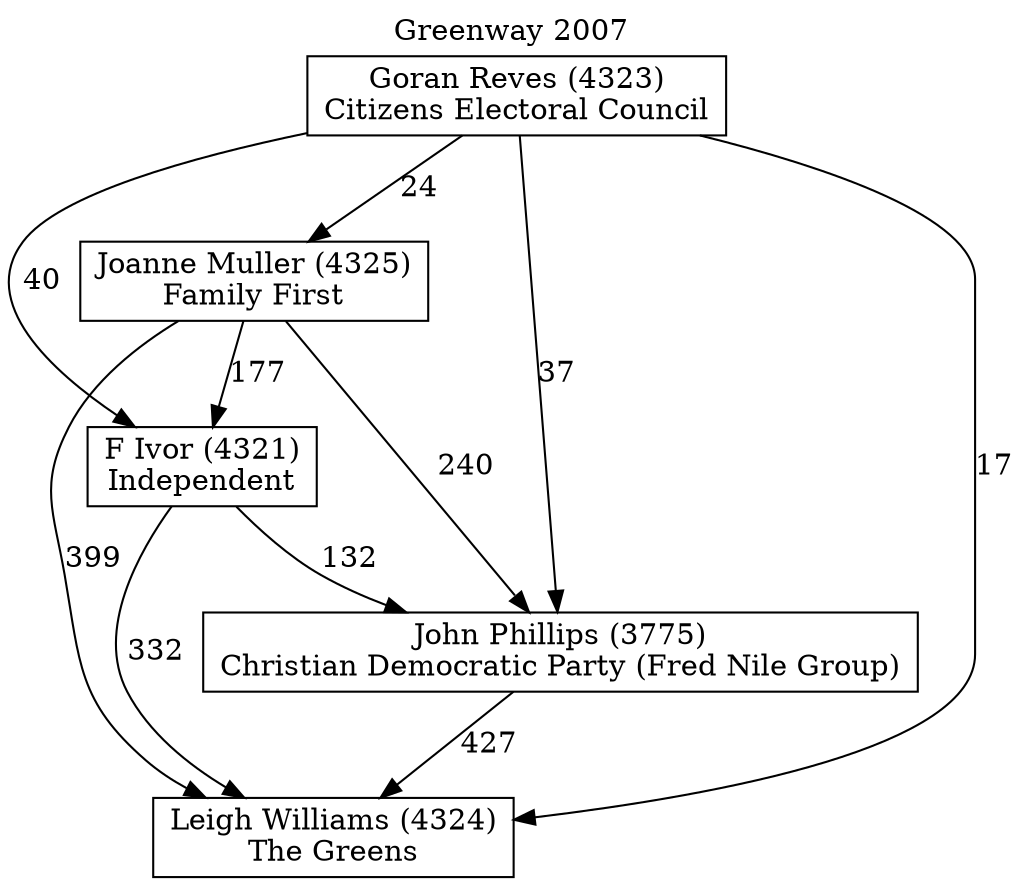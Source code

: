 // House preference flow
digraph "Leigh Williams (4324)_Greenway_2007" {
	graph [label="Greenway 2007" labelloc=t mclimit=10]
	node [shape=box]
	"Leigh Williams (4324)" [label="Leigh Williams (4324)
The Greens"]
	"John Phillips (3775)" [label="John Phillips (3775)
Christian Democratic Party (Fred Nile Group)"]
	"F Ivor (4321)" [label="F Ivor (4321)
Independent"]
	"Joanne Muller (4325)" [label="Joanne Muller (4325)
Family First"]
	"Goran Reves (4323)" [label="Goran Reves (4323)
Citizens Electoral Council"]
	"Leigh Williams (4324)" [label="Leigh Williams (4324)
The Greens"]
	"F Ivor (4321)" [label="F Ivor (4321)
Independent"]
	"Joanne Muller (4325)" [label="Joanne Muller (4325)
Family First"]
	"Goran Reves (4323)" [label="Goran Reves (4323)
Citizens Electoral Council"]
	"Leigh Williams (4324)" [label="Leigh Williams (4324)
The Greens"]
	"Joanne Muller (4325)" [label="Joanne Muller (4325)
Family First"]
	"Goran Reves (4323)" [label="Goran Reves (4323)
Citizens Electoral Council"]
	"Leigh Williams (4324)" [label="Leigh Williams (4324)
The Greens"]
	"Goran Reves (4323)" [label="Goran Reves (4323)
Citizens Electoral Council"]
	"Goran Reves (4323)" [label="Goran Reves (4323)
Citizens Electoral Council"]
	"Joanne Muller (4325)" [label="Joanne Muller (4325)
Family First"]
	"Goran Reves (4323)" [label="Goran Reves (4323)
Citizens Electoral Council"]
	"Goran Reves (4323)" [label="Goran Reves (4323)
Citizens Electoral Council"]
	"F Ivor (4321)" [label="F Ivor (4321)
Independent"]
	"Joanne Muller (4325)" [label="Joanne Muller (4325)
Family First"]
	"Goran Reves (4323)" [label="Goran Reves (4323)
Citizens Electoral Council"]
	"F Ivor (4321)" [label="F Ivor (4321)
Independent"]
	"Goran Reves (4323)" [label="Goran Reves (4323)
Citizens Electoral Council"]
	"Goran Reves (4323)" [label="Goran Reves (4323)
Citizens Electoral Council"]
	"Joanne Muller (4325)" [label="Joanne Muller (4325)
Family First"]
	"Goran Reves (4323)" [label="Goran Reves (4323)
Citizens Electoral Council"]
	"Goran Reves (4323)" [label="Goran Reves (4323)
Citizens Electoral Council"]
	"John Phillips (3775)" [label="John Phillips (3775)
Christian Democratic Party (Fred Nile Group)"]
	"F Ivor (4321)" [label="F Ivor (4321)
Independent"]
	"Joanne Muller (4325)" [label="Joanne Muller (4325)
Family First"]
	"Goran Reves (4323)" [label="Goran Reves (4323)
Citizens Electoral Council"]
	"John Phillips (3775)" [label="John Phillips (3775)
Christian Democratic Party (Fred Nile Group)"]
	"Joanne Muller (4325)" [label="Joanne Muller (4325)
Family First"]
	"Goran Reves (4323)" [label="Goran Reves (4323)
Citizens Electoral Council"]
	"John Phillips (3775)" [label="John Phillips (3775)
Christian Democratic Party (Fred Nile Group)"]
	"Goran Reves (4323)" [label="Goran Reves (4323)
Citizens Electoral Council"]
	"Goran Reves (4323)" [label="Goran Reves (4323)
Citizens Electoral Council"]
	"Joanne Muller (4325)" [label="Joanne Muller (4325)
Family First"]
	"Goran Reves (4323)" [label="Goran Reves (4323)
Citizens Electoral Council"]
	"Goran Reves (4323)" [label="Goran Reves (4323)
Citizens Electoral Council"]
	"F Ivor (4321)" [label="F Ivor (4321)
Independent"]
	"Joanne Muller (4325)" [label="Joanne Muller (4325)
Family First"]
	"Goran Reves (4323)" [label="Goran Reves (4323)
Citizens Electoral Council"]
	"F Ivor (4321)" [label="F Ivor (4321)
Independent"]
	"Goran Reves (4323)" [label="Goran Reves (4323)
Citizens Electoral Council"]
	"Goran Reves (4323)" [label="Goran Reves (4323)
Citizens Electoral Council"]
	"Joanne Muller (4325)" [label="Joanne Muller (4325)
Family First"]
	"Goran Reves (4323)" [label="Goran Reves (4323)
Citizens Electoral Council"]
	"Goran Reves (4323)" [label="Goran Reves (4323)
Citizens Electoral Council"]
	"John Phillips (3775)" -> "Leigh Williams (4324)" [label=427]
	"F Ivor (4321)" -> "John Phillips (3775)" [label=132]
	"Joanne Muller (4325)" -> "F Ivor (4321)" [label=177]
	"Goran Reves (4323)" -> "Joanne Muller (4325)" [label=24]
	"F Ivor (4321)" -> "Leigh Williams (4324)" [label=332]
	"Joanne Muller (4325)" -> "Leigh Williams (4324)" [label=399]
	"Goran Reves (4323)" -> "Leigh Williams (4324)" [label=17]
	"Goran Reves (4323)" -> "F Ivor (4321)" [label=40]
	"Joanne Muller (4325)" -> "John Phillips (3775)" [label=240]
	"Goran Reves (4323)" -> "John Phillips (3775)" [label=37]
}
